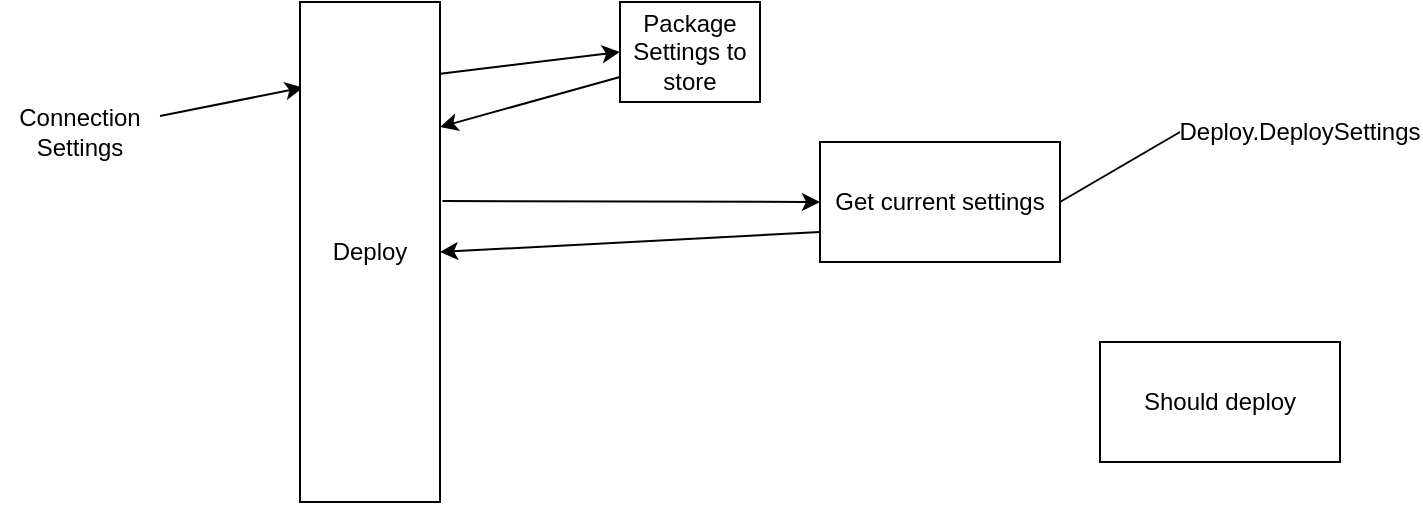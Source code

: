 <mxfile>
    <diagram id="DKxEbr7Hq88YAsUIeaSW" name="Page-1">
        <mxGraphModel dx="1035" dy="572" grid="1" gridSize="10" guides="1" tooltips="1" connect="1" arrows="1" fold="1" page="1" pageScale="1" pageWidth="827" pageHeight="1169" math="0" shadow="0">
            <root>
                <mxCell id="0"/>
                <mxCell id="1" parent="0"/>
                <mxCell id="6" style="edgeStyle=none;html=1;entryX=0.022;entryY=0.171;entryDx=0;entryDy=0;fontFamily=Helvetica;fontSize=12;fontColor=default;entryPerimeter=0;" edge="1" parent="1" source="2" target="4">
                    <mxGeometry relative="1" as="geometry"/>
                </mxCell>
                <mxCell id="2" value="Connection Settings" style="text;html=1;strokeColor=none;fillColor=none;align=center;verticalAlign=middle;whiteSpace=wrap;rounded=0;" vertex="1" parent="1">
                    <mxGeometry x="50" y="210" width="80" height="50" as="geometry"/>
                </mxCell>
                <mxCell id="11" style="edgeStyle=none;html=1;fontFamily=Helvetica;fontSize=12;fontColor=default;startArrow=none;exitX=0;exitY=0.75;exitDx=0;exitDy=0;entryX=1;entryY=0.5;entryDx=0;entryDy=0;" edge="1" parent="1" source="14" target="4">
                    <mxGeometry relative="1" as="geometry">
                        <mxPoint x="270" y="260" as="targetPoint"/>
                    </mxGeometry>
                </mxCell>
                <mxCell id="3" value="Deploy.DeploySettings" style="text;html=1;strokeColor=none;fillColor=none;align=center;verticalAlign=middle;whiteSpace=wrap;rounded=0;" vertex="1" parent="1">
                    <mxGeometry x="640" y="210" width="120" height="50" as="geometry"/>
                </mxCell>
                <mxCell id="7" style="edgeStyle=none;html=1;entryX=0;entryY=0.5;entryDx=0;entryDy=0;fontFamily=Helvetica;fontSize=12;fontColor=default;exitX=0.988;exitY=0.144;exitDx=0;exitDy=0;exitPerimeter=0;" edge="1" parent="1" source="4" target="5">
                    <mxGeometry relative="1" as="geometry"/>
                </mxCell>
                <mxCell id="18" style="edgeStyle=none;html=1;entryX=0;entryY=0.5;entryDx=0;entryDy=0;fontFamily=Helvetica;fontSize=12;fontColor=default;exitX=1.017;exitY=0.398;exitDx=0;exitDy=0;exitPerimeter=0;" edge="1" parent="1" source="4" target="14">
                    <mxGeometry relative="1" as="geometry"/>
                </mxCell>
                <mxCell id="4" value="Deploy" style="rounded=0;whiteSpace=wrap;html=1;" vertex="1" parent="1">
                    <mxGeometry x="200" y="170" width="70" height="250" as="geometry"/>
                </mxCell>
                <mxCell id="10" style="edgeStyle=none;html=1;entryX=1;entryY=0.25;entryDx=0;entryDy=0;fontFamily=Helvetica;fontSize=12;fontColor=default;exitX=0;exitY=0.75;exitDx=0;exitDy=0;" edge="1" parent="1" source="5" target="4">
                    <mxGeometry relative="1" as="geometry"/>
                </mxCell>
                <mxCell id="5" value="Package Settings to store" style="rounded=0;whiteSpace=wrap;html=1;" vertex="1" parent="1">
                    <mxGeometry x="360" y="170" width="70" height="50" as="geometry"/>
                </mxCell>
                <mxCell id="14" value="Get current settings" style="rounded=0;whiteSpace=wrap;html=1;fontFamily=Helvetica;fontSize=12;fontColor=default;strokeColor=default;fillColor=default;" vertex="1" parent="1">
                    <mxGeometry x="460" y="240" width="120" height="60" as="geometry"/>
                </mxCell>
                <mxCell id="15" value="" style="edgeStyle=none;html=1;entryX=1;entryY=0.5;entryDx=0;entryDy=0;fontFamily=Helvetica;fontSize=12;fontColor=default;startArrow=none;endArrow=none;exitX=0;exitY=0.5;exitDx=0;exitDy=0;" edge="1" parent="1" source="3" target="14">
                    <mxGeometry relative="1" as="geometry">
                        <mxPoint x="570" y="272" as="sourcePoint"/>
                        <mxPoint x="270" y="247.5" as="targetPoint"/>
                    </mxGeometry>
                </mxCell>
                <mxCell id="19" value="Should deploy" style="rounded=0;whiteSpace=wrap;html=1;fontFamily=Helvetica;fontSize=12;fontColor=default;strokeColor=default;fillColor=default;" vertex="1" parent="1">
                    <mxGeometry x="600" y="340" width="120" height="60" as="geometry"/>
                </mxCell>
            </root>
        </mxGraphModel>
    </diagram>
</mxfile>